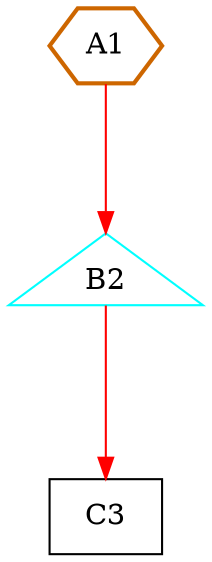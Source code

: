 digraph G {
graph [root="Demo",rankdir   = TB, nodesep           = 0.6, mindist     = 1.0, ranksep = 1.0, overlap = false]
node [style     = "filled", fillcolor = "white", color = "black"]
A1[cpu="0", flags="0x00002004", type="flow", tvalid="0", vabs="false", prio="0", toffs="0", pattern="patternA", patentry="true", patexit="false", beamproc="beamA", bpentry="false", bpexit="false", qty="1", shape     = "hexagon", fillcolor = "white", penwidth=2, color = "darkorange3"];
B2[cpu="0", flags="0x0000800e", type="startthread", toffs="0", pattern="patternA", patentry="false", patexit="true", beamproc="beamA", bpentry="false", bpexit="false", startoffs="500", thread="0", shape     = "triangle", color  = "cyan", fillcolor = "white"];
C3[cpu="0", flags="0x00100007", type="block", tperiod="2000", pattern="patternA", patentry="false", patexit="false", beamproc="beamA", bpentry="false", bpexit="false", qlo="true", qhi="false", qil="false", shape     = "rectangle", fillcolor = "white"];
A1->B2 [type="defdst", color = "red"];
B2->C3 [type="defdst", color = "red"];
}
